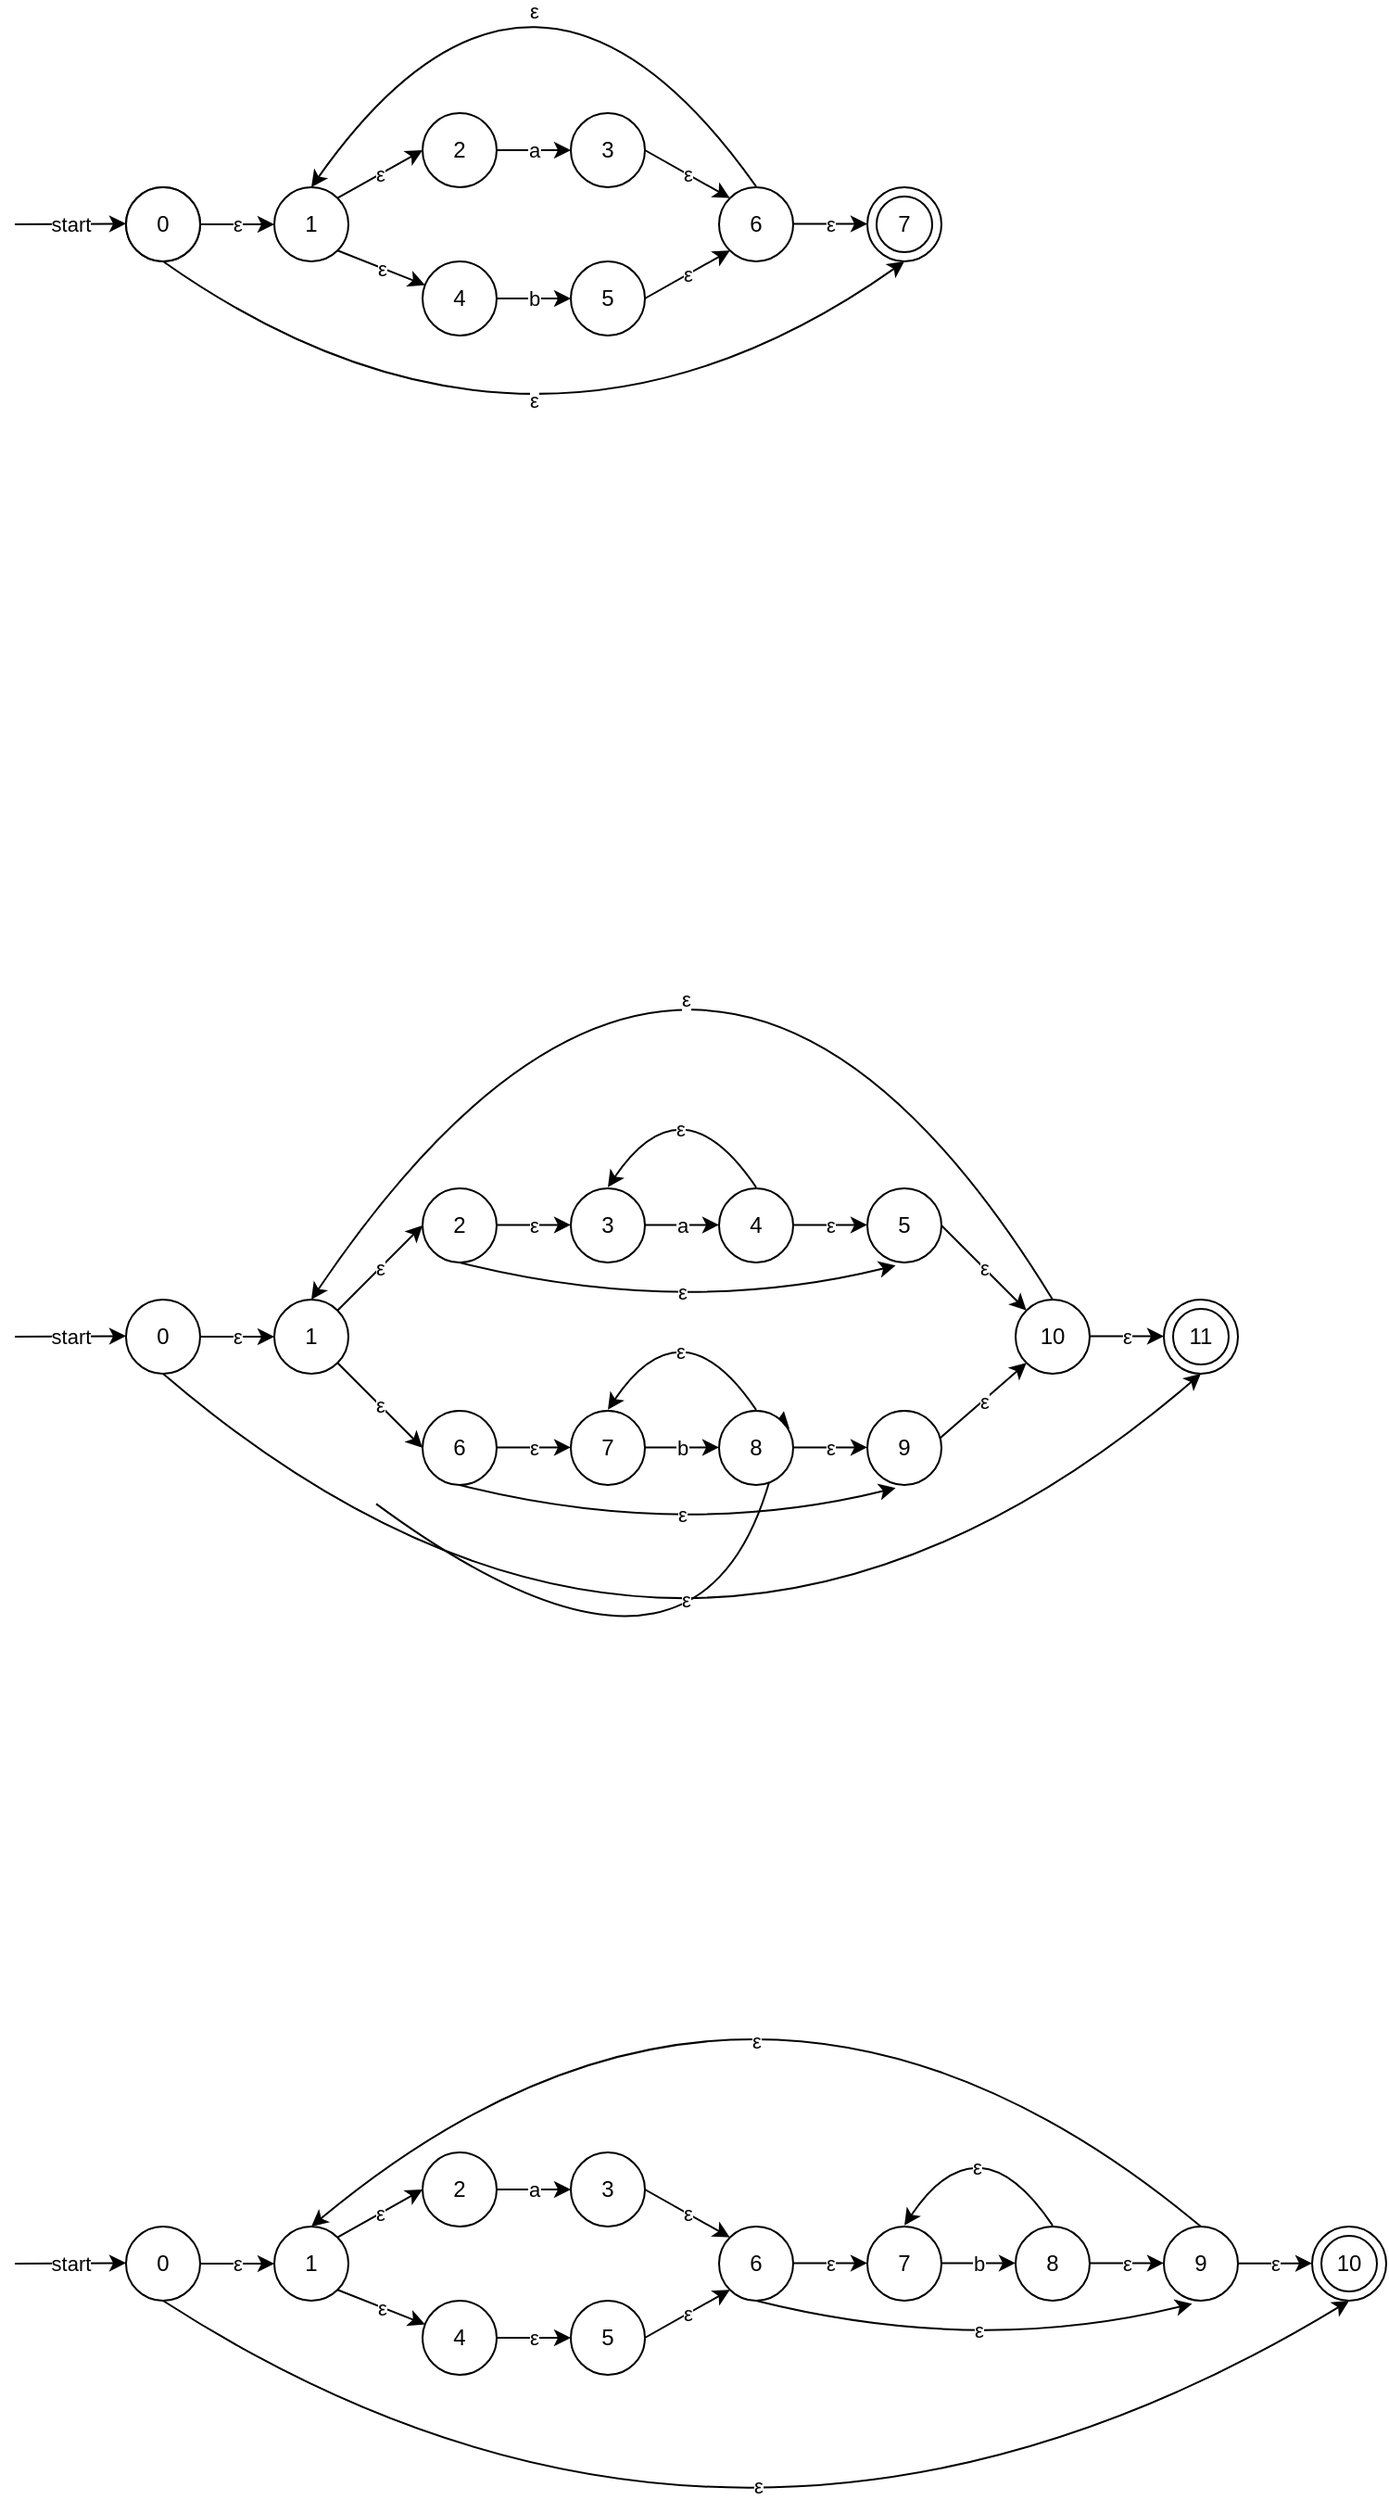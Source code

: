 <mxfile version="21.1.4" type="github">
  <diagram name="第 1 页" id="FzGQrjMJjPNIgCdw_Wz4">
    <mxGraphModel dx="2607" dy="1447" grid="1" gridSize="10" guides="1" tooltips="1" connect="1" arrows="1" fold="1" page="1" pageScale="1" pageWidth="827" pageHeight="1169" math="0" shadow="0">
      <root>
        <mxCell id="0" />
        <mxCell id="1" parent="0" />
        <mxCell id="OOd0eDpM8RUQgSAuVJhv-1" value="1" style="ellipse;whiteSpace=wrap;html=1;aspect=fixed;" vertex="1" parent="1">
          <mxGeometry x="200" y="140" width="40" height="40" as="geometry" />
        </mxCell>
        <mxCell id="OOd0eDpM8RUQgSAuVJhv-3" value="2" style="ellipse;whiteSpace=wrap;html=1;aspect=fixed;" vertex="1" parent="1">
          <mxGeometry x="280" y="100" width="40" height="40" as="geometry" />
        </mxCell>
        <mxCell id="OOd0eDpM8RUQgSAuVJhv-4" value="3" style="ellipse;whiteSpace=wrap;html=1;aspect=fixed;" vertex="1" parent="1">
          <mxGeometry x="360" y="100" width="40" height="40" as="geometry" />
        </mxCell>
        <mxCell id="OOd0eDpM8RUQgSAuVJhv-5" value="4" style="ellipse;whiteSpace=wrap;html=1;aspect=fixed;" vertex="1" parent="1">
          <mxGeometry x="280" y="180" width="40" height="40" as="geometry" />
        </mxCell>
        <mxCell id="OOd0eDpM8RUQgSAuVJhv-6" value="5" style="ellipse;whiteSpace=wrap;html=1;aspect=fixed;" vertex="1" parent="1">
          <mxGeometry x="360" y="180" width="40" height="40" as="geometry" />
        </mxCell>
        <mxCell id="OOd0eDpM8RUQgSAuVJhv-7" value="6" style="ellipse;whiteSpace=wrap;html=1;aspect=fixed;" vertex="1" parent="1">
          <mxGeometry x="440" y="140" width="40" height="40" as="geometry" />
        </mxCell>
        <mxCell id="OOd0eDpM8RUQgSAuVJhv-10" value="" style="endArrow=classic;html=1;rounded=0;entryX=0;entryY=0.5;entryDx=0;entryDy=0;exitX=1;exitY=0;exitDx=0;exitDy=0;" edge="1" parent="1" source="OOd0eDpM8RUQgSAuVJhv-1" target="OOd0eDpM8RUQgSAuVJhv-3">
          <mxGeometry relative="1" as="geometry">
            <mxPoint x="230" y="160" as="sourcePoint" />
            <mxPoint x="320" y="170" as="targetPoint" />
          </mxGeometry>
        </mxCell>
        <mxCell id="OOd0eDpM8RUQgSAuVJhv-11" value="ε" style="edgeLabel;resizable=0;html=1;align=center;verticalAlign=middle;" connectable="0" vertex="1" parent="OOd0eDpM8RUQgSAuVJhv-10">
          <mxGeometry relative="1" as="geometry" />
        </mxCell>
        <mxCell id="OOd0eDpM8RUQgSAuVJhv-12" value="" style="endArrow=classic;html=1;rounded=0;exitX=1;exitY=1;exitDx=0;exitDy=0;" edge="1" parent="1" source="OOd0eDpM8RUQgSAuVJhv-1" target="OOd0eDpM8RUQgSAuVJhv-5">
          <mxGeometry relative="1" as="geometry">
            <mxPoint x="234" y="173" as="sourcePoint" />
            <mxPoint x="280" y="147" as="targetPoint" />
          </mxGeometry>
        </mxCell>
        <mxCell id="OOd0eDpM8RUQgSAuVJhv-13" value="ε" style="edgeLabel;resizable=0;html=1;align=center;verticalAlign=middle;" connectable="0" vertex="1" parent="OOd0eDpM8RUQgSAuVJhv-12">
          <mxGeometry relative="1" as="geometry" />
        </mxCell>
        <mxCell id="OOd0eDpM8RUQgSAuVJhv-14" value="" style="endArrow=classic;html=1;rounded=0;entryX=0;entryY=0;entryDx=0;entryDy=0;exitX=1;exitY=0.5;exitDx=0;exitDy=0;" edge="1" parent="1" source="OOd0eDpM8RUQgSAuVJhv-4" target="OOd0eDpM8RUQgSAuVJhv-7">
          <mxGeometry relative="1" as="geometry">
            <mxPoint x="254" y="166" as="sourcePoint" />
            <mxPoint x="300" y="140" as="targetPoint" />
          </mxGeometry>
        </mxCell>
        <mxCell id="OOd0eDpM8RUQgSAuVJhv-15" value="ε" style="edgeLabel;resizable=0;html=1;align=center;verticalAlign=middle;" connectable="0" vertex="1" parent="OOd0eDpM8RUQgSAuVJhv-14">
          <mxGeometry relative="1" as="geometry" />
        </mxCell>
        <mxCell id="OOd0eDpM8RUQgSAuVJhv-16" value="" style="endArrow=classic;html=1;rounded=0;entryX=0;entryY=1;entryDx=0;entryDy=0;exitX=1;exitY=0.5;exitDx=0;exitDy=0;" edge="1" parent="1" source="OOd0eDpM8RUQgSAuVJhv-6" target="OOd0eDpM8RUQgSAuVJhv-7">
          <mxGeometry relative="1" as="geometry">
            <mxPoint x="264" y="176" as="sourcePoint" />
            <mxPoint x="310" y="150" as="targetPoint" />
          </mxGeometry>
        </mxCell>
        <mxCell id="OOd0eDpM8RUQgSAuVJhv-17" value="ε" style="edgeLabel;resizable=0;html=1;align=center;verticalAlign=middle;" connectable="0" vertex="1" parent="OOd0eDpM8RUQgSAuVJhv-16">
          <mxGeometry relative="1" as="geometry" />
        </mxCell>
        <mxCell id="OOd0eDpM8RUQgSAuVJhv-18" value="" style="endArrow=classic;html=1;rounded=0;entryX=0;entryY=0.5;entryDx=0;entryDy=0;exitX=1;exitY=0.5;exitDx=0;exitDy=0;" edge="1" parent="1" source="OOd0eDpM8RUQgSAuVJhv-3" target="OOd0eDpM8RUQgSAuVJhv-4">
          <mxGeometry relative="1" as="geometry">
            <mxPoint x="274" y="186" as="sourcePoint" />
            <mxPoint x="320" y="160" as="targetPoint" />
          </mxGeometry>
        </mxCell>
        <mxCell id="OOd0eDpM8RUQgSAuVJhv-19" value="a" style="edgeLabel;resizable=0;html=1;align=center;verticalAlign=middle;" connectable="0" vertex="1" parent="OOd0eDpM8RUQgSAuVJhv-18">
          <mxGeometry relative="1" as="geometry" />
        </mxCell>
        <mxCell id="OOd0eDpM8RUQgSAuVJhv-20" value="" style="endArrow=classic;html=1;rounded=0;entryX=0;entryY=0.5;entryDx=0;entryDy=0;" edge="1" parent="1" target="OOd0eDpM8RUQgSAuVJhv-6">
          <mxGeometry relative="1" as="geometry">
            <mxPoint x="320" y="200" as="sourcePoint" />
            <mxPoint x="330" y="170" as="targetPoint" />
          </mxGeometry>
        </mxCell>
        <mxCell id="OOd0eDpM8RUQgSAuVJhv-21" value="b" style="edgeLabel;resizable=0;html=1;align=center;verticalAlign=middle;" connectable="0" vertex="1" parent="OOd0eDpM8RUQgSAuVJhv-20">
          <mxGeometry relative="1" as="geometry" />
        </mxCell>
        <mxCell id="OOd0eDpM8RUQgSAuVJhv-22" value="" style="ellipse;whiteSpace=wrap;html=1;aspect=fixed;" vertex="1" parent="1">
          <mxGeometry x="120" y="140" width="40" height="40" as="geometry" />
        </mxCell>
        <mxCell id="OOd0eDpM8RUQgSAuVJhv-24" value="" style="ellipse;whiteSpace=wrap;html=1;aspect=fixed;" vertex="1" parent="1">
          <mxGeometry x="520" y="140" width="40" height="40" as="geometry" />
        </mxCell>
        <mxCell id="OOd0eDpM8RUQgSAuVJhv-23" value="7" style="ellipse;whiteSpace=wrap;html=1;aspect=fixed;" vertex="1" parent="1">
          <mxGeometry x="525" y="145" width="30" height="30" as="geometry" />
        </mxCell>
        <mxCell id="OOd0eDpM8RUQgSAuVJhv-25" value="" style="endArrow=classic;html=1;rounded=0;" edge="1" parent="1">
          <mxGeometry relative="1" as="geometry">
            <mxPoint x="160" y="160" as="sourcePoint" />
            <mxPoint x="200" y="160" as="targetPoint" />
          </mxGeometry>
        </mxCell>
        <mxCell id="OOd0eDpM8RUQgSAuVJhv-26" value="ε" style="edgeLabel;resizable=0;html=1;align=center;verticalAlign=middle;" connectable="0" vertex="1" parent="OOd0eDpM8RUQgSAuVJhv-25">
          <mxGeometry relative="1" as="geometry" />
        </mxCell>
        <mxCell id="OOd0eDpM8RUQgSAuVJhv-27" value="" style="endArrow=classic;html=1;rounded=0;" edge="1" parent="1">
          <mxGeometry relative="1" as="geometry">
            <mxPoint x="480" y="159.8" as="sourcePoint" />
            <mxPoint x="520" y="159.8" as="targetPoint" />
          </mxGeometry>
        </mxCell>
        <mxCell id="OOd0eDpM8RUQgSAuVJhv-28" value="ε" style="edgeLabel;resizable=0;html=1;align=center;verticalAlign=middle;" connectable="0" vertex="1" parent="OOd0eDpM8RUQgSAuVJhv-27">
          <mxGeometry relative="1" as="geometry" />
        </mxCell>
        <mxCell id="OOd0eDpM8RUQgSAuVJhv-29" value="" style="endArrow=classic;html=1;entryX=0.5;entryY=0;entryDx=0;entryDy=0;curved=1;" edge="1" parent="1" target="OOd0eDpM8RUQgSAuVJhv-1">
          <mxGeometry relative="1" as="geometry">
            <mxPoint x="460" y="139.6" as="sourcePoint" />
            <mxPoint x="500" y="139.6" as="targetPoint" />
            <Array as="points">
              <mxPoint x="340" y="-30" />
            </Array>
          </mxGeometry>
        </mxCell>
        <mxCell id="OOd0eDpM8RUQgSAuVJhv-30" value="ε" style="edgeLabel;resizable=0;html=1;align=center;verticalAlign=middle;" connectable="0" vertex="1" parent="OOd0eDpM8RUQgSAuVJhv-29">
          <mxGeometry relative="1" as="geometry">
            <mxPoint y="75" as="offset" />
          </mxGeometry>
        </mxCell>
        <mxCell id="OOd0eDpM8RUQgSAuVJhv-31" value="" style="endArrow=classic;html=1;exitX=0.5;exitY=1;exitDx=0;exitDy=0;entryX=0.5;entryY=1;entryDx=0;entryDy=0;curved=1;" edge="1" parent="1" source="OOd0eDpM8RUQgSAuVJhv-22" target="OOd0eDpM8RUQgSAuVJhv-24">
          <mxGeometry relative="1" as="geometry">
            <mxPoint x="260" y="131" as="sourcePoint" />
            <mxPoint x="360" y="131" as="targetPoint" />
            <Array as="points">
              <mxPoint x="340" y="321" />
            </Array>
          </mxGeometry>
        </mxCell>
        <mxCell id="OOd0eDpM8RUQgSAuVJhv-32" value="ε" style="edgeLabel;resizable=0;html=1;align=center;verticalAlign=middle;" connectable="0" vertex="1" parent="OOd0eDpM8RUQgSAuVJhv-31">
          <mxGeometry relative="1" as="geometry">
            <mxPoint y="-66" as="offset" />
          </mxGeometry>
        </mxCell>
        <mxCell id="OOd0eDpM8RUQgSAuVJhv-33" value="" style="endArrow=classic;html=1;rounded=0;" edge="1" parent="1">
          <mxGeometry relative="1" as="geometry">
            <mxPoint x="60" y="160" as="sourcePoint" />
            <mxPoint x="120" y="159.66" as="targetPoint" />
          </mxGeometry>
        </mxCell>
        <mxCell id="OOd0eDpM8RUQgSAuVJhv-34" value="start" style="edgeLabel;resizable=0;html=1;align=center;verticalAlign=middle;" connectable="0" vertex="1" parent="OOd0eDpM8RUQgSAuVJhv-33">
          <mxGeometry relative="1" as="geometry">
            <mxPoint as="offset" />
          </mxGeometry>
        </mxCell>
        <mxCell id="OOd0eDpM8RUQgSAuVJhv-121" value="start" style="edgeLabel;resizable=0;html=1;align=center;verticalAlign=middle;" connectable="0" vertex="1" parent="OOd0eDpM8RUQgSAuVJhv-33">
          <mxGeometry relative="1" as="geometry">
            <mxPoint as="offset" />
          </mxGeometry>
        </mxCell>
        <mxCell id="OOd0eDpM8RUQgSAuVJhv-61" value="" style="endArrow=classic;html=1;exitX=0.5;exitY=1;exitDx=0;exitDy=0;entryX=0.5;entryY=1;entryDx=0;entryDy=0;curved=1;" edge="1" parent="1" target="OOd0eDpM8RUQgSAuVJhv-54">
          <mxGeometry relative="1" as="geometry">
            <mxPoint x="255" y="850.17" as="sourcePoint" />
            <mxPoint x="475" y="800.17" as="targetPoint" />
            <Array as="points">
              <mxPoint x="445" y="990.17" />
            </Array>
          </mxGeometry>
        </mxCell>
        <mxCell id="OOd0eDpM8RUQgSAuVJhv-65" value="3" style="ellipse;whiteSpace=wrap;html=1;aspect=fixed;" vertex="1" parent="1">
          <mxGeometry x="360" y="680.0" width="40" height="40" as="geometry" />
        </mxCell>
        <mxCell id="OOd0eDpM8RUQgSAuVJhv-66" value="4" style="ellipse;whiteSpace=wrap;html=1;aspect=fixed;" vertex="1" parent="1">
          <mxGeometry x="440" y="680.0" width="40" height="40" as="geometry" />
        </mxCell>
        <mxCell id="OOd0eDpM8RUQgSAuVJhv-67" value="" style="endArrow=classic;html=1;rounded=0;entryX=0;entryY=0.5;entryDx=0;entryDy=0;exitX=1;exitY=0.5;exitDx=0;exitDy=0;" edge="1" parent="1">
          <mxGeometry relative="1" as="geometry">
            <mxPoint x="400" y="699.71" as="sourcePoint" />
            <mxPoint x="440" y="699.71" as="targetPoint" />
          </mxGeometry>
        </mxCell>
        <mxCell id="OOd0eDpM8RUQgSAuVJhv-68" value="a" style="edgeLabel;resizable=0;html=1;align=center;verticalAlign=middle;" connectable="0" vertex="1" parent="OOd0eDpM8RUQgSAuVJhv-67">
          <mxGeometry relative="1" as="geometry" />
        </mxCell>
        <mxCell id="OOd0eDpM8RUQgSAuVJhv-69" value="2" style="ellipse;whiteSpace=wrap;html=1;aspect=fixed;" vertex="1" parent="1">
          <mxGeometry x="280" y="680.0" width="40" height="40" as="geometry" />
        </mxCell>
        <mxCell id="OOd0eDpM8RUQgSAuVJhv-70" value="5" style="ellipse;whiteSpace=wrap;html=1;aspect=fixed;" vertex="1" parent="1">
          <mxGeometry x="520" y="680.0" width="40" height="40" as="geometry" />
        </mxCell>
        <mxCell id="OOd0eDpM8RUQgSAuVJhv-72" value="" style="endArrow=classic;html=1;rounded=0;" edge="1" parent="1">
          <mxGeometry relative="1" as="geometry">
            <mxPoint x="320" y="699.71" as="sourcePoint" />
            <mxPoint x="360" y="699.71" as="targetPoint" />
          </mxGeometry>
        </mxCell>
        <mxCell id="OOd0eDpM8RUQgSAuVJhv-73" value="ε" style="edgeLabel;resizable=0;html=1;align=center;verticalAlign=middle;" connectable="0" vertex="1" parent="OOd0eDpM8RUQgSAuVJhv-72">
          <mxGeometry relative="1" as="geometry" />
        </mxCell>
        <mxCell id="OOd0eDpM8RUQgSAuVJhv-74" value="" style="endArrow=classic;html=1;rounded=0;" edge="1" parent="1">
          <mxGeometry relative="1" as="geometry">
            <mxPoint x="480" y="699.71" as="sourcePoint" />
            <mxPoint x="520" y="699.71" as="targetPoint" />
          </mxGeometry>
        </mxCell>
        <mxCell id="OOd0eDpM8RUQgSAuVJhv-75" value="ε" style="edgeLabel;resizable=0;html=1;align=center;verticalAlign=middle;" connectable="0" vertex="1" parent="OOd0eDpM8RUQgSAuVJhv-74">
          <mxGeometry relative="1" as="geometry" />
        </mxCell>
        <mxCell id="OOd0eDpM8RUQgSAuVJhv-79" value="" style="endArrow=classic;html=1;exitX=0.5;exitY=0;exitDx=0;exitDy=0;entryX=0.5;entryY=0;entryDx=0;entryDy=0;curved=1;" edge="1" parent="1">
          <mxGeometry relative="1" as="geometry">
            <mxPoint x="460" y="679.43" as="sourcePoint" />
            <mxPoint x="380" y="679.43" as="targetPoint" />
            <Array as="points">
              <mxPoint x="420" y="620" />
            </Array>
          </mxGeometry>
        </mxCell>
        <mxCell id="OOd0eDpM8RUQgSAuVJhv-80" value="ε" style="edgeLabel;resizable=0;html=1;align=center;verticalAlign=middle;" connectable="0" vertex="1" parent="OOd0eDpM8RUQgSAuVJhv-79">
          <mxGeometry relative="1" as="geometry">
            <mxPoint x="-1" y="28" as="offset" />
          </mxGeometry>
        </mxCell>
        <mxCell id="OOd0eDpM8RUQgSAuVJhv-81" value="" style="endArrow=classic;html=1;entryX=0.382;entryY=1.039;entryDx=0;entryDy=0;entryPerimeter=0;curved=1;" edge="1" parent="1" target="OOd0eDpM8RUQgSAuVJhv-70">
          <mxGeometry relative="1" as="geometry">
            <mxPoint x="300" y="720" as="sourcePoint" />
            <mxPoint x="400" y="720" as="targetPoint" />
            <Array as="points">
              <mxPoint x="420" y="750" />
            </Array>
          </mxGeometry>
        </mxCell>
        <mxCell id="OOd0eDpM8RUQgSAuVJhv-82" value="ε" style="edgeLabel;resizable=0;html=1;align=center;verticalAlign=middle;" connectable="0" vertex="1" parent="OOd0eDpM8RUQgSAuVJhv-81">
          <mxGeometry relative="1" as="geometry">
            <mxPoint x="2" y="-14" as="offset" />
          </mxGeometry>
        </mxCell>
        <mxCell id="OOd0eDpM8RUQgSAuVJhv-96" value="7" style="ellipse;whiteSpace=wrap;html=1;aspect=fixed;" vertex="1" parent="1">
          <mxGeometry x="360" y="800.0" width="40" height="40" as="geometry" />
        </mxCell>
        <mxCell id="OOd0eDpM8RUQgSAuVJhv-97" value="8" style="ellipse;whiteSpace=wrap;html=1;aspect=fixed;" vertex="1" parent="1">
          <mxGeometry x="440" y="800.0" width="40" height="40" as="geometry" />
        </mxCell>
        <mxCell id="OOd0eDpM8RUQgSAuVJhv-98" value="" style="endArrow=classic;html=1;rounded=0;entryX=0;entryY=0.5;entryDx=0;entryDy=0;exitX=1;exitY=0.5;exitDx=0;exitDy=0;" edge="1" parent="1">
          <mxGeometry relative="1" as="geometry">
            <mxPoint x="400" y="819.71" as="sourcePoint" />
            <mxPoint x="440" y="819.71" as="targetPoint" />
          </mxGeometry>
        </mxCell>
        <mxCell id="OOd0eDpM8RUQgSAuVJhv-99" value="b" style="edgeLabel;resizable=0;html=1;align=center;verticalAlign=middle;" connectable="0" vertex="1" parent="OOd0eDpM8RUQgSAuVJhv-98">
          <mxGeometry relative="1" as="geometry" />
        </mxCell>
        <mxCell id="OOd0eDpM8RUQgSAuVJhv-100" value="6" style="ellipse;whiteSpace=wrap;html=1;aspect=fixed;" vertex="1" parent="1">
          <mxGeometry x="280" y="800.0" width="40" height="40" as="geometry" />
        </mxCell>
        <mxCell id="OOd0eDpM8RUQgSAuVJhv-101" value="9" style="ellipse;whiteSpace=wrap;html=1;aspect=fixed;" vertex="1" parent="1">
          <mxGeometry x="520" y="800.0" width="40" height="40" as="geometry" />
        </mxCell>
        <mxCell id="OOd0eDpM8RUQgSAuVJhv-102" value="" style="endArrow=classic;html=1;rounded=0;" edge="1" parent="1">
          <mxGeometry relative="1" as="geometry">
            <mxPoint x="320" y="819.71" as="sourcePoint" />
            <mxPoint x="360" y="819.71" as="targetPoint" />
          </mxGeometry>
        </mxCell>
        <mxCell id="OOd0eDpM8RUQgSAuVJhv-103" value="ε" style="edgeLabel;resizable=0;html=1;align=center;verticalAlign=middle;" connectable="0" vertex="1" parent="OOd0eDpM8RUQgSAuVJhv-102">
          <mxGeometry relative="1" as="geometry" />
        </mxCell>
        <mxCell id="OOd0eDpM8RUQgSAuVJhv-104" value="" style="endArrow=classic;html=1;rounded=0;" edge="1" parent="1">
          <mxGeometry relative="1" as="geometry">
            <mxPoint x="480" y="819.71" as="sourcePoint" />
            <mxPoint x="520" y="819.71" as="targetPoint" />
          </mxGeometry>
        </mxCell>
        <mxCell id="OOd0eDpM8RUQgSAuVJhv-105" value="ε" style="edgeLabel;resizable=0;html=1;align=center;verticalAlign=middle;" connectable="0" vertex="1" parent="OOd0eDpM8RUQgSAuVJhv-104">
          <mxGeometry relative="1" as="geometry" />
        </mxCell>
        <mxCell id="OOd0eDpM8RUQgSAuVJhv-106" value="" style="endArrow=classic;html=1;exitX=0.5;exitY=0;exitDx=0;exitDy=0;entryX=0.5;entryY=0;entryDx=0;entryDy=0;curved=1;" edge="1" parent="1">
          <mxGeometry relative="1" as="geometry">
            <mxPoint x="460" y="799.43" as="sourcePoint" />
            <mxPoint x="380" y="799.43" as="targetPoint" />
            <Array as="points">
              <mxPoint x="420" y="740" />
            </Array>
          </mxGeometry>
        </mxCell>
        <mxCell id="OOd0eDpM8RUQgSAuVJhv-107" value="ε" style="edgeLabel;resizable=0;html=1;align=center;verticalAlign=middle;" connectable="0" vertex="1" parent="OOd0eDpM8RUQgSAuVJhv-106">
          <mxGeometry relative="1" as="geometry">
            <mxPoint x="-1" y="28" as="offset" />
          </mxGeometry>
        </mxCell>
        <mxCell id="OOd0eDpM8RUQgSAuVJhv-108" value="" style="endArrow=classic;html=1;entryX=0.382;entryY=1.039;entryDx=0;entryDy=0;entryPerimeter=0;curved=1;" edge="1" parent="1" target="OOd0eDpM8RUQgSAuVJhv-101">
          <mxGeometry relative="1" as="geometry">
            <mxPoint x="300" y="840" as="sourcePoint" />
            <mxPoint x="400" y="840" as="targetPoint" />
            <Array as="points">
              <mxPoint x="420" y="870" />
            </Array>
          </mxGeometry>
        </mxCell>
        <mxCell id="OOd0eDpM8RUQgSAuVJhv-109" value="ε" style="edgeLabel;resizable=0;html=1;align=center;verticalAlign=middle;" connectable="0" vertex="1" parent="OOd0eDpM8RUQgSAuVJhv-108">
          <mxGeometry relative="1" as="geometry">
            <mxPoint x="2" y="-14" as="offset" />
          </mxGeometry>
        </mxCell>
        <mxCell id="OOd0eDpM8RUQgSAuVJhv-110" value="1" style="ellipse;whiteSpace=wrap;html=1;aspect=fixed;" vertex="1" parent="1">
          <mxGeometry x="200" y="740" width="40" height="40" as="geometry" />
        </mxCell>
        <mxCell id="OOd0eDpM8RUQgSAuVJhv-111" value="" style="endArrow=classic;html=1;rounded=0;entryX=0;entryY=0.5;entryDx=0;entryDy=0;exitX=1;exitY=0;exitDx=0;exitDy=0;" edge="1" parent="1" source="OOd0eDpM8RUQgSAuVJhv-110" target="OOd0eDpM8RUQgSAuVJhv-69">
          <mxGeometry relative="1" as="geometry">
            <mxPoint x="210" y="760" as="sourcePoint" />
            <mxPoint x="260" y="720" as="targetPoint" />
          </mxGeometry>
        </mxCell>
        <mxCell id="OOd0eDpM8RUQgSAuVJhv-112" value="ε" style="edgeLabel;resizable=0;html=1;align=center;verticalAlign=middle;" connectable="0" vertex="1" parent="OOd0eDpM8RUQgSAuVJhv-111">
          <mxGeometry relative="1" as="geometry" />
        </mxCell>
        <mxCell id="OOd0eDpM8RUQgSAuVJhv-113" value="" style="endArrow=classic;html=1;rounded=0;exitX=1;exitY=1;exitDx=0;exitDy=0;entryX=0;entryY=0.5;entryDx=0;entryDy=0;" edge="1" parent="1" source="OOd0eDpM8RUQgSAuVJhv-110" target="OOd0eDpM8RUQgSAuVJhv-100">
          <mxGeometry relative="1" as="geometry">
            <mxPoint x="214" y="773" as="sourcePoint" />
            <mxPoint x="261" y="793" as="targetPoint" />
          </mxGeometry>
        </mxCell>
        <mxCell id="OOd0eDpM8RUQgSAuVJhv-114" value="ε" style="edgeLabel;resizable=0;html=1;align=center;verticalAlign=middle;" connectable="0" vertex="1" parent="OOd0eDpM8RUQgSAuVJhv-113">
          <mxGeometry relative="1" as="geometry" />
        </mxCell>
        <mxCell id="OOd0eDpM8RUQgSAuVJhv-115" value="10" style="ellipse;whiteSpace=wrap;html=1;aspect=fixed;" vertex="1" parent="1">
          <mxGeometry x="600" y="740" width="40" height="40" as="geometry" />
        </mxCell>
        <mxCell id="OOd0eDpM8RUQgSAuVJhv-116" value="" style="endArrow=classic;html=1;rounded=0;entryX=0;entryY=0;entryDx=0;entryDy=0;exitX=1;exitY=0.5;exitDx=0;exitDy=0;" edge="1" parent="1" target="OOd0eDpM8RUQgSAuVJhv-115" source="OOd0eDpM8RUQgSAuVJhv-70">
          <mxGeometry relative="1" as="geometry">
            <mxPoint x="570" y="720" as="sourcePoint" />
            <mxPoint x="470" y="740" as="targetPoint" />
          </mxGeometry>
        </mxCell>
        <mxCell id="OOd0eDpM8RUQgSAuVJhv-117" value="ε" style="edgeLabel;resizable=0;html=1;align=center;verticalAlign=middle;" connectable="0" vertex="1" parent="OOd0eDpM8RUQgSAuVJhv-116">
          <mxGeometry relative="1" as="geometry" />
        </mxCell>
        <mxCell id="OOd0eDpM8RUQgSAuVJhv-118" value="" style="endArrow=classic;html=1;rounded=0;entryX=0;entryY=1;entryDx=0;entryDy=0;exitX=0.982;exitY=0.368;exitDx=0;exitDy=0;exitPerimeter=0;" edge="1" parent="1" target="OOd0eDpM8RUQgSAuVJhv-115" source="OOd0eDpM8RUQgSAuVJhv-101">
          <mxGeometry relative="1" as="geometry">
            <mxPoint x="570" y="800" as="sourcePoint" />
            <mxPoint x="480" y="750" as="targetPoint" />
          </mxGeometry>
        </mxCell>
        <mxCell id="OOd0eDpM8RUQgSAuVJhv-119" value="ε" style="edgeLabel;resizable=0;html=1;align=center;verticalAlign=middle;" connectable="0" vertex="1" parent="OOd0eDpM8RUQgSAuVJhv-118">
          <mxGeometry relative="1" as="geometry" />
        </mxCell>
        <mxCell id="OOd0eDpM8RUQgSAuVJhv-120" value="0" style="ellipse;whiteSpace=wrap;html=1;aspect=fixed;" vertex="1" parent="1">
          <mxGeometry x="120" y="140" width="40" height="40" as="geometry" />
        </mxCell>
        <mxCell id="OOd0eDpM8RUQgSAuVJhv-122" value="" style="endArrow=classic;html=1;rounded=0;" edge="1" parent="1">
          <mxGeometry relative="1" as="geometry">
            <mxPoint x="160" y="760" as="sourcePoint" />
            <mxPoint x="200" y="760" as="targetPoint" />
          </mxGeometry>
        </mxCell>
        <mxCell id="OOd0eDpM8RUQgSAuVJhv-123" value="ε" style="edgeLabel;resizable=0;html=1;align=center;verticalAlign=middle;" connectable="0" vertex="1" parent="OOd0eDpM8RUQgSAuVJhv-122">
          <mxGeometry relative="1" as="geometry" />
        </mxCell>
        <mxCell id="OOd0eDpM8RUQgSAuVJhv-124" value="" style="endArrow=classic;html=1;rounded=0;" edge="1" parent="1">
          <mxGeometry relative="1" as="geometry">
            <mxPoint x="60" y="760" as="sourcePoint" />
            <mxPoint x="120" y="759.66" as="targetPoint" />
          </mxGeometry>
        </mxCell>
        <mxCell id="OOd0eDpM8RUQgSAuVJhv-125" value="start" style="edgeLabel;resizable=0;html=1;align=center;verticalAlign=middle;" connectable="0" vertex="1" parent="OOd0eDpM8RUQgSAuVJhv-124">
          <mxGeometry relative="1" as="geometry">
            <mxPoint as="offset" />
          </mxGeometry>
        </mxCell>
        <mxCell id="OOd0eDpM8RUQgSAuVJhv-126" value="start" style="edgeLabel;resizable=0;html=1;align=center;verticalAlign=middle;" connectable="0" vertex="1" parent="OOd0eDpM8RUQgSAuVJhv-124">
          <mxGeometry relative="1" as="geometry">
            <mxPoint as="offset" />
          </mxGeometry>
        </mxCell>
        <mxCell id="OOd0eDpM8RUQgSAuVJhv-127" value="0" style="ellipse;whiteSpace=wrap;html=1;aspect=fixed;" vertex="1" parent="1">
          <mxGeometry x="120" y="740" width="40" height="40" as="geometry" />
        </mxCell>
        <mxCell id="OOd0eDpM8RUQgSAuVJhv-128" value="" style="ellipse;whiteSpace=wrap;html=1;aspect=fixed;" vertex="1" parent="1">
          <mxGeometry x="680" y="740" width="40" height="40" as="geometry" />
        </mxCell>
        <mxCell id="OOd0eDpM8RUQgSAuVJhv-129" value="11" style="ellipse;whiteSpace=wrap;html=1;aspect=fixed;" vertex="1" parent="1">
          <mxGeometry x="685" y="745" width="30" height="30" as="geometry" />
        </mxCell>
        <mxCell id="OOd0eDpM8RUQgSAuVJhv-130" value="" style="endArrow=classic;html=1;rounded=0;" edge="1" parent="1">
          <mxGeometry relative="1" as="geometry">
            <mxPoint x="640" y="759.8" as="sourcePoint" />
            <mxPoint x="680" y="759.8" as="targetPoint" />
          </mxGeometry>
        </mxCell>
        <mxCell id="OOd0eDpM8RUQgSAuVJhv-131" value="ε" style="edgeLabel;resizable=0;html=1;align=center;verticalAlign=middle;" connectable="0" vertex="1" parent="OOd0eDpM8RUQgSAuVJhv-130">
          <mxGeometry relative="1" as="geometry" />
        </mxCell>
        <mxCell id="OOd0eDpM8RUQgSAuVJhv-132" value="" style="endArrow=classic;html=1;exitX=0.5;exitY=0;exitDx=0;exitDy=0;entryX=0.5;entryY=0;entryDx=0;entryDy=0;curved=1;" edge="1" parent="1" source="OOd0eDpM8RUQgSAuVJhv-115" target="OOd0eDpM8RUQgSAuVJhv-110">
          <mxGeometry relative="1" as="geometry">
            <mxPoint x="330" y="550" as="sourcePoint" />
            <mxPoint x="430" y="550" as="targetPoint" />
            <Array as="points">
              <mxPoint x="430" y="430" />
            </Array>
          </mxGeometry>
        </mxCell>
        <mxCell id="OOd0eDpM8RUQgSAuVJhv-133" value="ε" style="edgeLabel;resizable=0;html=1;align=center;verticalAlign=middle;" connectable="0" vertex="1" parent="OOd0eDpM8RUQgSAuVJhv-132">
          <mxGeometry relative="1" as="geometry">
            <mxPoint x="-5" y="143" as="offset" />
          </mxGeometry>
        </mxCell>
        <mxCell id="OOd0eDpM8RUQgSAuVJhv-134" value="" style="endArrow=classic;html=1;entryX=0.5;entryY=1;entryDx=0;entryDy=0;curved=1;exitX=0.5;exitY=1;exitDx=0;exitDy=0;" edge="1" parent="1" source="OOd0eDpM8RUQgSAuVJhv-127" target="OOd0eDpM8RUQgSAuVJhv-128">
          <mxGeometry relative="1" as="geometry">
            <mxPoint x="120" y="780" as="sourcePoint" />
            <mxPoint x="220" y="780" as="targetPoint" />
            <Array as="points">
              <mxPoint x="420" y="1020" />
            </Array>
          </mxGeometry>
        </mxCell>
        <mxCell id="OOd0eDpM8RUQgSAuVJhv-135" value="ε" style="edgeLabel;resizable=0;html=1;align=center;verticalAlign=middle;" connectable="0" vertex="1" parent="OOd0eDpM8RUQgSAuVJhv-134">
          <mxGeometry relative="1" as="geometry">
            <mxPoint x="2" y="-118" as="offset" />
          </mxGeometry>
        </mxCell>
        <mxCell id="OOd0eDpM8RUQgSAuVJhv-137" value="1" style="ellipse;whiteSpace=wrap;html=1;aspect=fixed;" vertex="1" parent="1">
          <mxGeometry x="200" y="1240" width="40" height="40" as="geometry" />
        </mxCell>
        <mxCell id="OOd0eDpM8RUQgSAuVJhv-138" value="2" style="ellipse;whiteSpace=wrap;html=1;aspect=fixed;" vertex="1" parent="1">
          <mxGeometry x="280" y="1200" width="40" height="40" as="geometry" />
        </mxCell>
        <mxCell id="OOd0eDpM8RUQgSAuVJhv-139" value="3" style="ellipse;whiteSpace=wrap;html=1;aspect=fixed;" vertex="1" parent="1">
          <mxGeometry x="360" y="1200" width="40" height="40" as="geometry" />
        </mxCell>
        <mxCell id="OOd0eDpM8RUQgSAuVJhv-140" value="4" style="ellipse;whiteSpace=wrap;html=1;aspect=fixed;" vertex="1" parent="1">
          <mxGeometry x="280" y="1280" width="40" height="40" as="geometry" />
        </mxCell>
        <mxCell id="OOd0eDpM8RUQgSAuVJhv-141" value="5" style="ellipse;whiteSpace=wrap;html=1;aspect=fixed;" vertex="1" parent="1">
          <mxGeometry x="360" y="1280" width="40" height="40" as="geometry" />
        </mxCell>
        <mxCell id="OOd0eDpM8RUQgSAuVJhv-142" value="6" style="ellipse;whiteSpace=wrap;html=1;aspect=fixed;" vertex="1" parent="1">
          <mxGeometry x="440" y="1240" width="40" height="40" as="geometry" />
        </mxCell>
        <mxCell id="OOd0eDpM8RUQgSAuVJhv-143" value="" style="endArrow=classic;html=1;rounded=0;entryX=0;entryY=0.5;entryDx=0;entryDy=0;exitX=1;exitY=0;exitDx=0;exitDy=0;" edge="1" parent="1" source="OOd0eDpM8RUQgSAuVJhv-137" target="OOd0eDpM8RUQgSAuVJhv-138">
          <mxGeometry relative="1" as="geometry">
            <mxPoint x="230" y="1260" as="sourcePoint" />
            <mxPoint x="320" y="1270" as="targetPoint" />
          </mxGeometry>
        </mxCell>
        <mxCell id="OOd0eDpM8RUQgSAuVJhv-144" value="ε" style="edgeLabel;resizable=0;html=1;align=center;verticalAlign=middle;" connectable="0" vertex="1" parent="OOd0eDpM8RUQgSAuVJhv-143">
          <mxGeometry relative="1" as="geometry" />
        </mxCell>
        <mxCell id="OOd0eDpM8RUQgSAuVJhv-145" value="" style="endArrow=classic;html=1;rounded=0;exitX=1;exitY=1;exitDx=0;exitDy=0;" edge="1" parent="1" source="OOd0eDpM8RUQgSAuVJhv-137" target="OOd0eDpM8RUQgSAuVJhv-140">
          <mxGeometry relative="1" as="geometry">
            <mxPoint x="234" y="1273" as="sourcePoint" />
            <mxPoint x="280" y="1247" as="targetPoint" />
          </mxGeometry>
        </mxCell>
        <mxCell id="OOd0eDpM8RUQgSAuVJhv-146" value="ε" style="edgeLabel;resizable=0;html=1;align=center;verticalAlign=middle;" connectable="0" vertex="1" parent="OOd0eDpM8RUQgSAuVJhv-145">
          <mxGeometry relative="1" as="geometry" />
        </mxCell>
        <mxCell id="OOd0eDpM8RUQgSAuVJhv-147" value="" style="endArrow=classic;html=1;rounded=0;entryX=0;entryY=0;entryDx=0;entryDy=0;exitX=1;exitY=0.5;exitDx=0;exitDy=0;" edge="1" parent="1" source="OOd0eDpM8RUQgSAuVJhv-139" target="OOd0eDpM8RUQgSAuVJhv-142">
          <mxGeometry relative="1" as="geometry">
            <mxPoint x="254" y="1266" as="sourcePoint" />
            <mxPoint x="300" y="1240" as="targetPoint" />
          </mxGeometry>
        </mxCell>
        <mxCell id="OOd0eDpM8RUQgSAuVJhv-148" value="ε" style="edgeLabel;resizable=0;html=1;align=center;verticalAlign=middle;" connectable="0" vertex="1" parent="OOd0eDpM8RUQgSAuVJhv-147">
          <mxGeometry relative="1" as="geometry" />
        </mxCell>
        <mxCell id="OOd0eDpM8RUQgSAuVJhv-149" value="" style="endArrow=classic;html=1;rounded=0;entryX=0;entryY=1;entryDx=0;entryDy=0;exitX=1;exitY=0.5;exitDx=0;exitDy=0;" edge="1" parent="1" source="OOd0eDpM8RUQgSAuVJhv-141" target="OOd0eDpM8RUQgSAuVJhv-142">
          <mxGeometry relative="1" as="geometry">
            <mxPoint x="264" y="1276" as="sourcePoint" />
            <mxPoint x="310" y="1250" as="targetPoint" />
          </mxGeometry>
        </mxCell>
        <mxCell id="OOd0eDpM8RUQgSAuVJhv-150" value="ε" style="edgeLabel;resizable=0;html=1;align=center;verticalAlign=middle;" connectable="0" vertex="1" parent="OOd0eDpM8RUQgSAuVJhv-149">
          <mxGeometry relative="1" as="geometry" />
        </mxCell>
        <mxCell id="OOd0eDpM8RUQgSAuVJhv-151" value="" style="endArrow=classic;html=1;rounded=0;entryX=0;entryY=0.5;entryDx=0;entryDy=0;exitX=1;exitY=0.5;exitDx=0;exitDy=0;" edge="1" parent="1" source="OOd0eDpM8RUQgSAuVJhv-138" target="OOd0eDpM8RUQgSAuVJhv-139">
          <mxGeometry relative="1" as="geometry">
            <mxPoint x="274" y="1286" as="sourcePoint" />
            <mxPoint x="320" y="1260" as="targetPoint" />
          </mxGeometry>
        </mxCell>
        <mxCell id="OOd0eDpM8RUQgSAuVJhv-152" value="a" style="edgeLabel;resizable=0;html=1;align=center;verticalAlign=middle;" connectable="0" vertex="1" parent="OOd0eDpM8RUQgSAuVJhv-151">
          <mxGeometry relative="1" as="geometry" />
        </mxCell>
        <mxCell id="OOd0eDpM8RUQgSAuVJhv-153" value="" style="endArrow=classic;html=1;rounded=0;entryX=0;entryY=0.5;entryDx=0;entryDy=0;" edge="1" parent="1" target="OOd0eDpM8RUQgSAuVJhv-141">
          <mxGeometry relative="1" as="geometry">
            <mxPoint x="320" y="1300" as="sourcePoint" />
            <mxPoint x="330" y="1270" as="targetPoint" />
          </mxGeometry>
        </mxCell>
        <mxCell id="OOd0eDpM8RUQgSAuVJhv-154" value="ε" style="edgeLabel;resizable=0;html=1;align=center;verticalAlign=middle;" connectable="0" vertex="1" parent="OOd0eDpM8RUQgSAuVJhv-153">
          <mxGeometry relative="1" as="geometry" />
        </mxCell>
        <mxCell id="OOd0eDpM8RUQgSAuVJhv-156" value="7" style="ellipse;whiteSpace=wrap;html=1;aspect=fixed;" vertex="1" parent="1">
          <mxGeometry x="520" y="1240" width="40" height="40" as="geometry" />
        </mxCell>
        <mxCell id="OOd0eDpM8RUQgSAuVJhv-157" value="8" style="ellipse;whiteSpace=wrap;html=1;aspect=fixed;" vertex="1" parent="1">
          <mxGeometry x="600" y="1240" width="40" height="40" as="geometry" />
        </mxCell>
        <mxCell id="OOd0eDpM8RUQgSAuVJhv-158" value="" style="endArrow=classic;html=1;rounded=0;entryX=0;entryY=0.5;entryDx=0;entryDy=0;exitX=1;exitY=0.5;exitDx=0;exitDy=0;" edge="1" parent="1">
          <mxGeometry relative="1" as="geometry">
            <mxPoint x="560" y="1259.71" as="sourcePoint" />
            <mxPoint x="600" y="1259.71" as="targetPoint" />
          </mxGeometry>
        </mxCell>
        <mxCell id="OOd0eDpM8RUQgSAuVJhv-159" value="b" style="edgeLabel;resizable=0;html=1;align=center;verticalAlign=middle;" connectable="0" vertex="1" parent="OOd0eDpM8RUQgSAuVJhv-158">
          <mxGeometry relative="1" as="geometry" />
        </mxCell>
        <mxCell id="OOd0eDpM8RUQgSAuVJhv-161" value="9" style="ellipse;whiteSpace=wrap;html=1;aspect=fixed;" vertex="1" parent="1">
          <mxGeometry x="680" y="1240" width="40" height="40" as="geometry" />
        </mxCell>
        <mxCell id="OOd0eDpM8RUQgSAuVJhv-162" value="" style="endArrow=classic;html=1;rounded=0;" edge="1" parent="1">
          <mxGeometry relative="1" as="geometry">
            <mxPoint x="480" y="1259.71" as="sourcePoint" />
            <mxPoint x="520" y="1259.71" as="targetPoint" />
          </mxGeometry>
        </mxCell>
        <mxCell id="OOd0eDpM8RUQgSAuVJhv-163" value="ε" style="edgeLabel;resizable=0;html=1;align=center;verticalAlign=middle;" connectable="0" vertex="1" parent="OOd0eDpM8RUQgSAuVJhv-162">
          <mxGeometry relative="1" as="geometry" />
        </mxCell>
        <mxCell id="OOd0eDpM8RUQgSAuVJhv-164" value="" style="endArrow=classic;html=1;rounded=0;" edge="1" parent="1">
          <mxGeometry relative="1" as="geometry">
            <mxPoint x="640" y="1259.71" as="sourcePoint" />
            <mxPoint x="680" y="1259.71" as="targetPoint" />
          </mxGeometry>
        </mxCell>
        <mxCell id="OOd0eDpM8RUQgSAuVJhv-165" value="ε" style="edgeLabel;resizable=0;html=1;align=center;verticalAlign=middle;" connectable="0" vertex="1" parent="OOd0eDpM8RUQgSAuVJhv-164">
          <mxGeometry relative="1" as="geometry" />
        </mxCell>
        <mxCell id="OOd0eDpM8RUQgSAuVJhv-166" value="" style="endArrow=classic;html=1;exitX=0.5;exitY=0;exitDx=0;exitDy=0;entryX=0.5;entryY=0;entryDx=0;entryDy=0;curved=1;" edge="1" parent="1">
          <mxGeometry relative="1" as="geometry">
            <mxPoint x="620" y="1239.43" as="sourcePoint" />
            <mxPoint x="540" y="1239.43" as="targetPoint" />
            <Array as="points">
              <mxPoint x="580" y="1180" />
            </Array>
          </mxGeometry>
        </mxCell>
        <mxCell id="OOd0eDpM8RUQgSAuVJhv-167" value="ε" style="edgeLabel;resizable=0;html=1;align=center;verticalAlign=middle;" connectable="0" vertex="1" parent="OOd0eDpM8RUQgSAuVJhv-166">
          <mxGeometry relative="1" as="geometry">
            <mxPoint x="-1" y="28" as="offset" />
          </mxGeometry>
        </mxCell>
        <mxCell id="OOd0eDpM8RUQgSAuVJhv-168" value="" style="endArrow=classic;html=1;entryX=0.382;entryY=1.039;entryDx=0;entryDy=0;entryPerimeter=0;curved=1;" edge="1" parent="1" target="OOd0eDpM8RUQgSAuVJhv-161">
          <mxGeometry relative="1" as="geometry">
            <mxPoint x="460" y="1280" as="sourcePoint" />
            <mxPoint x="560" y="1280" as="targetPoint" />
            <Array as="points">
              <mxPoint x="580" y="1310" />
            </Array>
          </mxGeometry>
        </mxCell>
        <mxCell id="OOd0eDpM8RUQgSAuVJhv-169" value="ε" style="edgeLabel;resizable=0;html=1;align=center;verticalAlign=middle;" connectable="0" vertex="1" parent="OOd0eDpM8RUQgSAuVJhv-168">
          <mxGeometry relative="1" as="geometry">
            <mxPoint x="2" y="-14" as="offset" />
          </mxGeometry>
        </mxCell>
        <mxCell id="OOd0eDpM8RUQgSAuVJhv-170" value="" style="endArrow=classic;html=1;rounded=0;" edge="1" parent="1">
          <mxGeometry relative="1" as="geometry">
            <mxPoint x="160" y="1260" as="sourcePoint" />
            <mxPoint x="200" y="1260" as="targetPoint" />
          </mxGeometry>
        </mxCell>
        <mxCell id="OOd0eDpM8RUQgSAuVJhv-171" value="ε" style="edgeLabel;resizable=0;html=1;align=center;verticalAlign=middle;" connectable="0" vertex="1" parent="OOd0eDpM8RUQgSAuVJhv-170">
          <mxGeometry relative="1" as="geometry" />
        </mxCell>
        <mxCell id="OOd0eDpM8RUQgSAuVJhv-172" value="" style="endArrow=classic;html=1;rounded=0;" edge="1" parent="1">
          <mxGeometry relative="1" as="geometry">
            <mxPoint x="60" y="1260" as="sourcePoint" />
            <mxPoint x="120" y="1259.66" as="targetPoint" />
          </mxGeometry>
        </mxCell>
        <mxCell id="OOd0eDpM8RUQgSAuVJhv-173" value="start" style="edgeLabel;resizable=0;html=1;align=center;verticalAlign=middle;" connectable="0" vertex="1" parent="OOd0eDpM8RUQgSAuVJhv-172">
          <mxGeometry relative="1" as="geometry">
            <mxPoint as="offset" />
          </mxGeometry>
        </mxCell>
        <mxCell id="OOd0eDpM8RUQgSAuVJhv-174" value="start" style="edgeLabel;resizable=0;html=1;align=center;verticalAlign=middle;" connectable="0" vertex="1" parent="OOd0eDpM8RUQgSAuVJhv-172">
          <mxGeometry relative="1" as="geometry">
            <mxPoint as="offset" />
          </mxGeometry>
        </mxCell>
        <mxCell id="OOd0eDpM8RUQgSAuVJhv-175" value="0" style="ellipse;whiteSpace=wrap;html=1;aspect=fixed;" vertex="1" parent="1">
          <mxGeometry x="120" y="1240" width="40" height="40" as="geometry" />
        </mxCell>
        <mxCell id="OOd0eDpM8RUQgSAuVJhv-180" value="" style="ellipse;whiteSpace=wrap;html=1;aspect=fixed;" vertex="1" parent="1">
          <mxGeometry x="760" y="1240" width="40" height="40" as="geometry" />
        </mxCell>
        <mxCell id="OOd0eDpM8RUQgSAuVJhv-181" value="10" style="ellipse;whiteSpace=wrap;html=1;aspect=fixed;" vertex="1" parent="1">
          <mxGeometry x="765" y="1245" width="30" height="30" as="geometry" />
        </mxCell>
        <mxCell id="OOd0eDpM8RUQgSAuVJhv-182" value="" style="endArrow=classic;html=1;rounded=0;" edge="1" parent="1">
          <mxGeometry relative="1" as="geometry">
            <mxPoint x="720" y="1259.86" as="sourcePoint" />
            <mxPoint x="760" y="1259.86" as="targetPoint" />
          </mxGeometry>
        </mxCell>
        <mxCell id="OOd0eDpM8RUQgSAuVJhv-183" value="ε" style="edgeLabel;resizable=0;html=1;align=center;verticalAlign=middle;" connectable="0" vertex="1" parent="OOd0eDpM8RUQgSAuVJhv-182">
          <mxGeometry relative="1" as="geometry" />
        </mxCell>
        <mxCell id="OOd0eDpM8RUQgSAuVJhv-184" value="" style="endArrow=classic;html=1;entryX=0.5;entryY=0;entryDx=0;entryDy=0;curved=1;" edge="1" parent="1" target="OOd0eDpM8RUQgSAuVJhv-137">
          <mxGeometry relative="1" as="geometry">
            <mxPoint x="700" y="1240" as="sourcePoint" />
            <mxPoint x="800" y="1240" as="targetPoint" />
            <Array as="points">
              <mxPoint x="460" y="1040" />
            </Array>
          </mxGeometry>
        </mxCell>
        <mxCell id="OOd0eDpM8RUQgSAuVJhv-185" value="ε" style="edgeLabel;resizable=0;html=1;align=center;verticalAlign=middle;" connectable="0" vertex="1" parent="OOd0eDpM8RUQgSAuVJhv-184">
          <mxGeometry relative="1" as="geometry">
            <mxPoint y="100" as="offset" />
          </mxGeometry>
        </mxCell>
        <mxCell id="OOd0eDpM8RUQgSAuVJhv-186" value="" style="endArrow=classic;html=1;entryX=0.5;entryY=1;entryDx=0;entryDy=0;curved=1;" edge="1" parent="1" target="OOd0eDpM8RUQgSAuVJhv-180">
          <mxGeometry relative="1" as="geometry">
            <mxPoint x="140" y="1280" as="sourcePoint" />
            <mxPoint x="240" y="1280" as="targetPoint" />
            <Array as="points">
              <mxPoint x="450" y="1480" />
            </Array>
          </mxGeometry>
        </mxCell>
        <mxCell id="OOd0eDpM8RUQgSAuVJhv-187" value="ε" style="edgeLabel;resizable=0;html=1;align=center;verticalAlign=middle;" connectable="0" vertex="1" parent="OOd0eDpM8RUQgSAuVJhv-186">
          <mxGeometry relative="1" as="geometry">
            <mxPoint x="3" y="-96" as="offset" />
          </mxGeometry>
        </mxCell>
      </root>
    </mxGraphModel>
  </diagram>
</mxfile>
